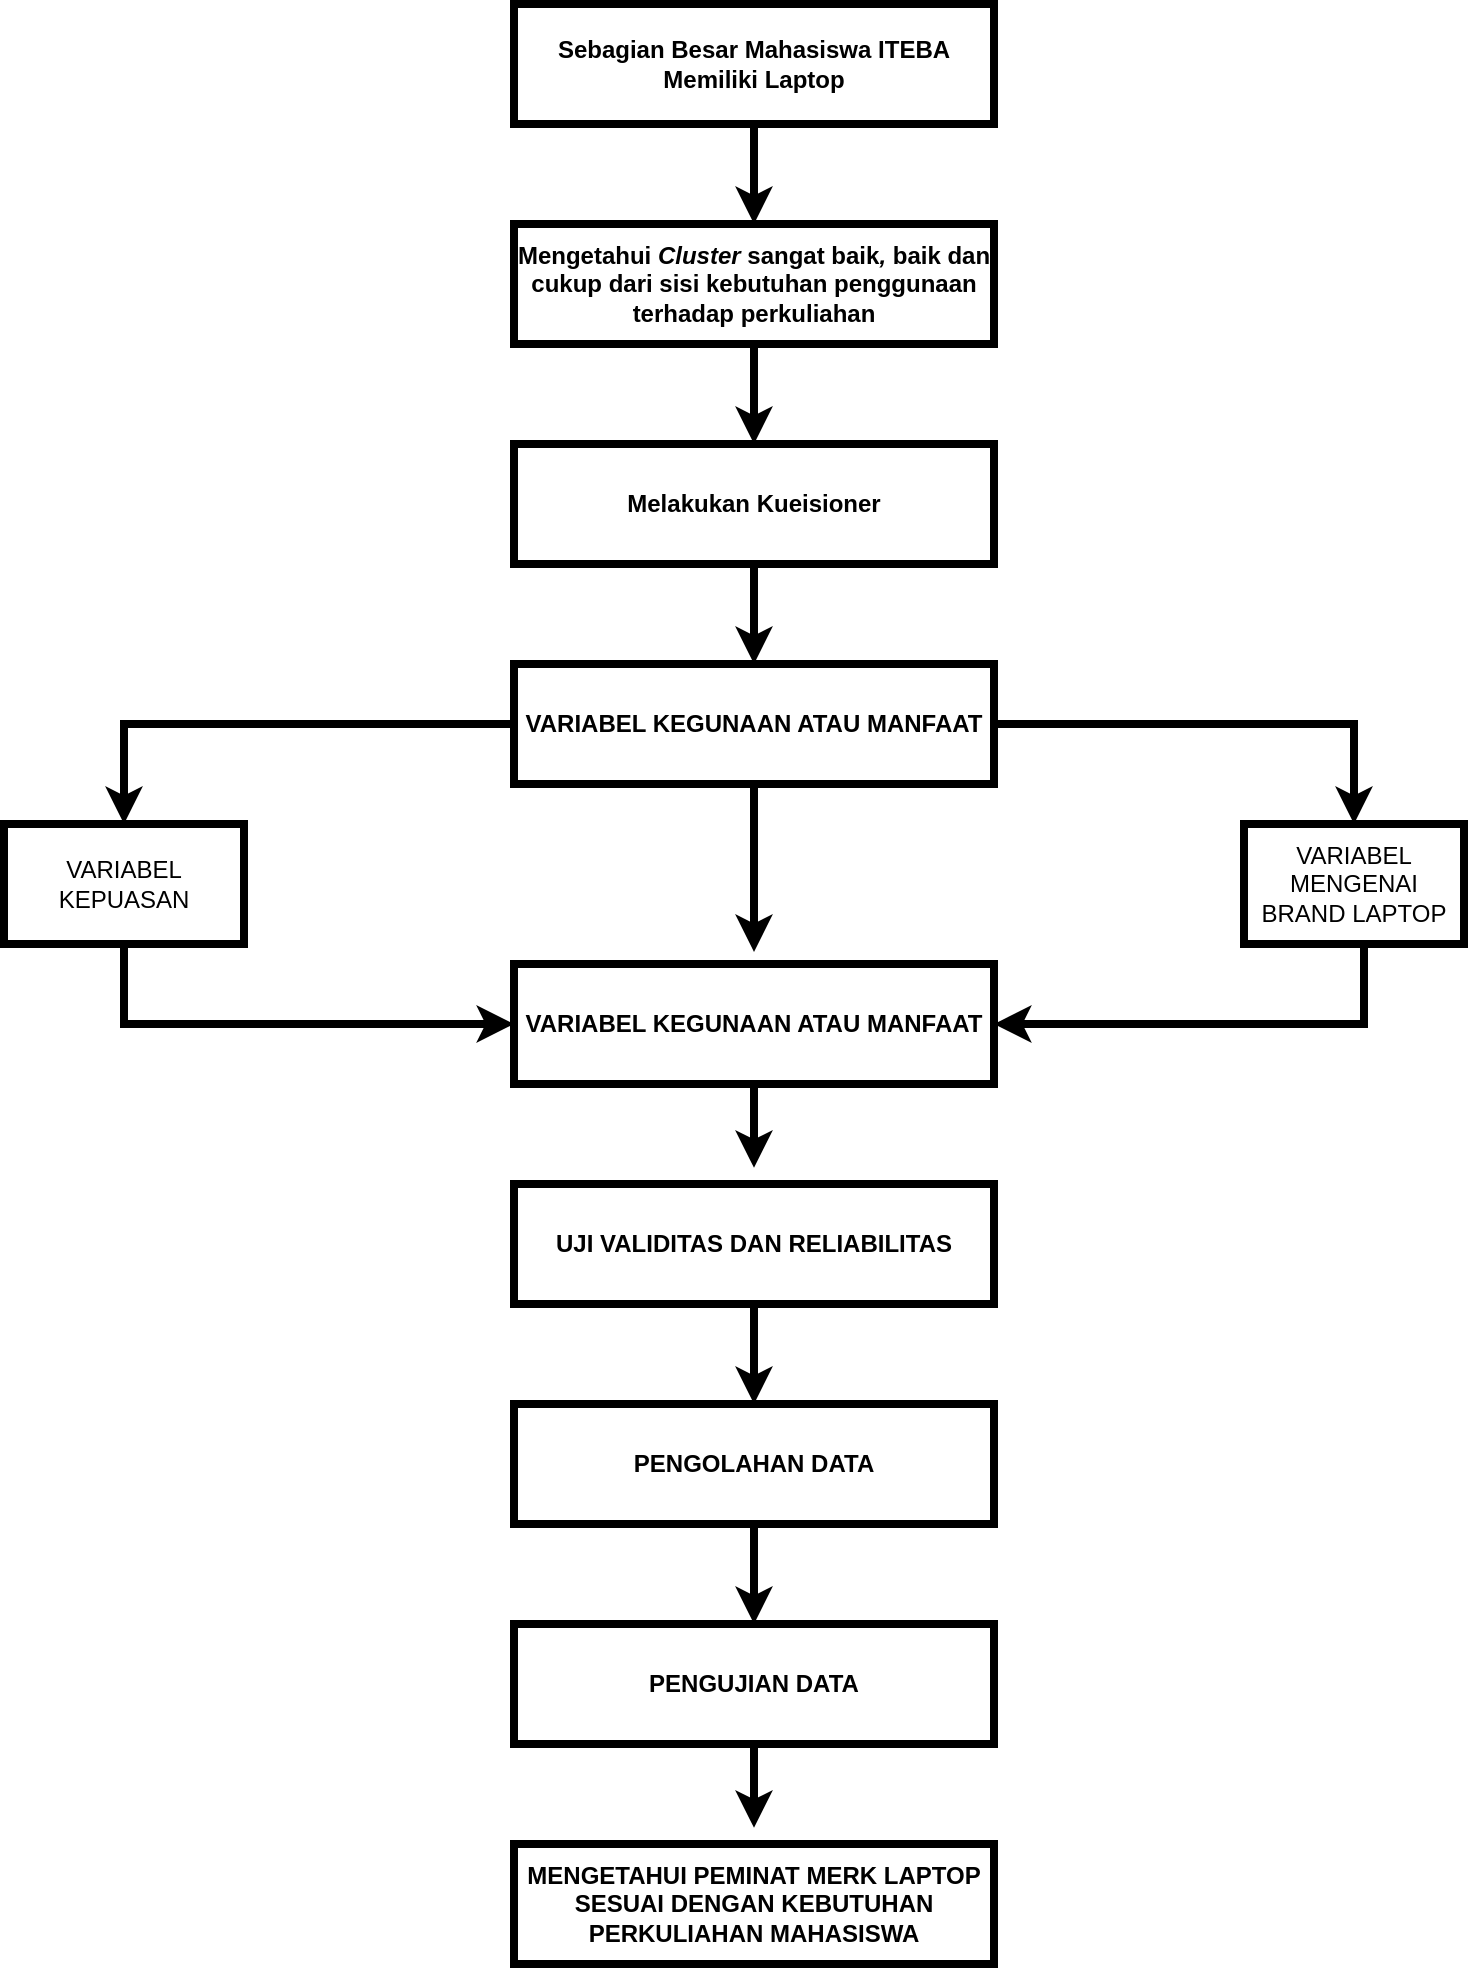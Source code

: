 <mxfile version="21.5.0" type="device">
  <diagram name="Page-1" id="CrxmWs7Nu3ACpKXDPnbG">
    <mxGraphModel dx="1337" dy="603" grid="1" gridSize="10" guides="1" tooltips="1" connect="1" arrows="1" fold="1" page="1" pageScale="1" pageWidth="850" pageHeight="1100" math="0" shadow="0">
      <root>
        <mxCell id="0" />
        <mxCell id="1" parent="0" />
        <mxCell id="gHjhHi4Ze6Swoq5TwWRh-3" value="" style="edgeStyle=orthogonalEdgeStyle;rounded=0;orthogonalLoop=1;jettySize=auto;html=1;strokeWidth=4;" edge="1" parent="1" source="gHjhHi4Ze6Swoq5TwWRh-1" target="gHjhHi4Ze6Swoq5TwWRh-2">
          <mxGeometry relative="1" as="geometry" />
        </mxCell>
        <mxCell id="gHjhHi4Ze6Swoq5TwWRh-1" value="&lt;b&gt;Sebagian Besar Mahasiswa ITEBA Memiliki Laptop&lt;/b&gt;" style="rounded=0;whiteSpace=wrap;html=1;strokeWidth=4;" vertex="1" parent="1">
          <mxGeometry x="305" y="40" width="240" height="60" as="geometry" />
        </mxCell>
        <mxCell id="gHjhHi4Ze6Swoq5TwWRh-5" value="" style="edgeStyle=orthogonalEdgeStyle;rounded=0;orthogonalLoop=1;jettySize=auto;html=1;strokeWidth=4;" edge="1" parent="1" source="gHjhHi4Ze6Swoq5TwWRh-2" target="gHjhHi4Ze6Swoq5TwWRh-4">
          <mxGeometry relative="1" as="geometry" />
        </mxCell>
        <mxCell id="gHjhHi4Ze6Swoq5TwWRh-2" value="&lt;b&gt;Mengetahui &lt;i&gt;Cluster &lt;/i&gt;sangat baik&lt;i&gt;, &lt;/i&gt;baik dan cukup dari sisi kebutuhan penggunaan terhadap perkuliahan&lt;/b&gt;" style="rounded=0;whiteSpace=wrap;html=1;strokeWidth=4;" vertex="1" parent="1">
          <mxGeometry x="305" y="150" width="240" height="60" as="geometry" />
        </mxCell>
        <mxCell id="gHjhHi4Ze6Swoq5TwWRh-7" value="" style="edgeStyle=orthogonalEdgeStyle;rounded=0;orthogonalLoop=1;jettySize=auto;html=1;strokeWidth=4;" edge="1" parent="1" source="gHjhHi4Ze6Swoq5TwWRh-4" target="gHjhHi4Ze6Swoq5TwWRh-6">
          <mxGeometry relative="1" as="geometry" />
        </mxCell>
        <mxCell id="gHjhHi4Ze6Swoq5TwWRh-4" value="&lt;b&gt;Melakukan Kueisioner&lt;/b&gt;" style="whiteSpace=wrap;html=1;rounded=0;strokeWidth=4;" vertex="1" parent="1">
          <mxGeometry x="305" y="260" width="240" height="60" as="geometry" />
        </mxCell>
        <mxCell id="gHjhHi4Ze6Swoq5TwWRh-9" value="" style="edgeStyle=orthogonalEdgeStyle;rounded=0;orthogonalLoop=1;jettySize=auto;html=1;strokeWidth=4;" edge="1" parent="1" source="gHjhHi4Ze6Swoq5TwWRh-6" target="gHjhHi4Ze6Swoq5TwWRh-8">
          <mxGeometry relative="1" as="geometry" />
        </mxCell>
        <mxCell id="gHjhHi4Ze6Swoq5TwWRh-11" value="" style="edgeStyle=orthogonalEdgeStyle;rounded=0;orthogonalLoop=1;jettySize=auto;html=1;strokeWidth=4;" edge="1" parent="1" source="gHjhHi4Ze6Swoq5TwWRh-6" target="gHjhHi4Ze6Swoq5TwWRh-10">
          <mxGeometry relative="1" as="geometry" />
        </mxCell>
        <mxCell id="gHjhHi4Ze6Swoq5TwWRh-13" style="edgeStyle=orthogonalEdgeStyle;rounded=0;orthogonalLoop=1;jettySize=auto;html=1;exitX=0.5;exitY=1;exitDx=0;exitDy=0;entryX=0.5;entryY=-0.1;entryDx=0;entryDy=0;entryPerimeter=0;strokeWidth=4;" edge="1" parent="1" source="gHjhHi4Ze6Swoq5TwWRh-6" target="gHjhHi4Ze6Swoq5TwWRh-12">
          <mxGeometry relative="1" as="geometry" />
        </mxCell>
        <mxCell id="gHjhHi4Ze6Swoq5TwWRh-6" value="&lt;b&gt;VARIABEL KEGUNAAN ATAU MANFAAT&lt;/b&gt;" style="rounded=0;whiteSpace=wrap;html=1;strokeWidth=4;" vertex="1" parent="1">
          <mxGeometry x="305" y="370" width="240" height="60" as="geometry" />
        </mxCell>
        <mxCell id="gHjhHi4Ze6Swoq5TwWRh-15" style="edgeStyle=orthogonalEdgeStyle;rounded=0;orthogonalLoop=1;jettySize=auto;html=1;exitX=0.5;exitY=1;exitDx=0;exitDy=0;entryX=0;entryY=0.5;entryDx=0;entryDy=0;strokeWidth=4;" edge="1" parent="1" source="gHjhHi4Ze6Swoq5TwWRh-8" target="gHjhHi4Ze6Swoq5TwWRh-12">
          <mxGeometry relative="1" as="geometry" />
        </mxCell>
        <mxCell id="gHjhHi4Ze6Swoq5TwWRh-8" value="VARIABEL KEPUASAN" style="whiteSpace=wrap;html=1;rounded=0;strokeWidth=4;" vertex="1" parent="1">
          <mxGeometry x="50" y="450" width="120" height="60" as="geometry" />
        </mxCell>
        <mxCell id="gHjhHi4Ze6Swoq5TwWRh-14" style="edgeStyle=orthogonalEdgeStyle;rounded=0;orthogonalLoop=1;jettySize=auto;html=1;entryX=1;entryY=0.5;entryDx=0;entryDy=0;strokeWidth=4;" edge="1" parent="1" source="gHjhHi4Ze6Swoq5TwWRh-10" target="gHjhHi4Ze6Swoq5TwWRh-12">
          <mxGeometry relative="1" as="geometry">
            <Array as="points">
              <mxPoint x="730" y="550" />
            </Array>
          </mxGeometry>
        </mxCell>
        <mxCell id="gHjhHi4Ze6Swoq5TwWRh-10" value="VARIABEL MENGENAI BRAND LAPTOP" style="whiteSpace=wrap;html=1;rounded=0;strokeWidth=4;" vertex="1" parent="1">
          <mxGeometry x="670" y="450" width="110" height="60" as="geometry" />
        </mxCell>
        <mxCell id="gHjhHi4Ze6Swoq5TwWRh-17" style="edgeStyle=orthogonalEdgeStyle;rounded=0;orthogonalLoop=1;jettySize=auto;html=1;exitX=0.5;exitY=1;exitDx=0;exitDy=0;entryX=0.5;entryY=-0.135;entryDx=0;entryDy=0;entryPerimeter=0;strokeWidth=4;" edge="1" parent="1" source="gHjhHi4Ze6Swoq5TwWRh-12" target="gHjhHi4Ze6Swoq5TwWRh-16">
          <mxGeometry relative="1" as="geometry" />
        </mxCell>
        <mxCell id="gHjhHi4Ze6Swoq5TwWRh-12" value="&lt;b&gt;VARIABEL KEGUNAAN ATAU MANFAAT&lt;/b&gt;" style="rounded=0;whiteSpace=wrap;html=1;strokeWidth=4;" vertex="1" parent="1">
          <mxGeometry x="305" y="520" width="240" height="60" as="geometry" />
        </mxCell>
        <mxCell id="gHjhHi4Ze6Swoq5TwWRh-19" style="edgeStyle=orthogonalEdgeStyle;rounded=0;orthogonalLoop=1;jettySize=auto;html=1;exitX=0.5;exitY=1;exitDx=0;exitDy=0;entryX=0.5;entryY=0;entryDx=0;entryDy=0;strokeWidth=4;" edge="1" parent="1" source="gHjhHi4Ze6Swoq5TwWRh-16" target="gHjhHi4Ze6Swoq5TwWRh-18">
          <mxGeometry relative="1" as="geometry" />
        </mxCell>
        <mxCell id="gHjhHi4Ze6Swoq5TwWRh-16" value="&lt;b&gt;UJI VALIDITAS DAN RELIABILITAS&lt;/b&gt;" style="rounded=0;whiteSpace=wrap;html=1;strokeWidth=4;" vertex="1" parent="1">
          <mxGeometry x="305" y="630" width="240" height="60" as="geometry" />
        </mxCell>
        <mxCell id="gHjhHi4Ze6Swoq5TwWRh-21" style="edgeStyle=orthogonalEdgeStyle;rounded=0;orthogonalLoop=1;jettySize=auto;html=1;exitX=0.5;exitY=1;exitDx=0;exitDy=0;entryX=0.5;entryY=0;entryDx=0;entryDy=0;strokeWidth=4;" edge="1" parent="1" source="gHjhHi4Ze6Swoq5TwWRh-18" target="gHjhHi4Ze6Swoq5TwWRh-20">
          <mxGeometry relative="1" as="geometry" />
        </mxCell>
        <mxCell id="gHjhHi4Ze6Swoq5TwWRh-18" value="&lt;b&gt;PENGOLAHAN DATA&lt;/b&gt;" style="rounded=0;whiteSpace=wrap;html=1;strokeWidth=4;" vertex="1" parent="1">
          <mxGeometry x="305" y="740" width="240" height="60" as="geometry" />
        </mxCell>
        <mxCell id="gHjhHi4Ze6Swoq5TwWRh-23" style="edgeStyle=orthogonalEdgeStyle;rounded=0;orthogonalLoop=1;jettySize=auto;html=1;exitX=0.5;exitY=1;exitDx=0;exitDy=0;entryX=0.5;entryY=-0.135;entryDx=0;entryDy=0;entryPerimeter=0;strokeWidth=4;" edge="1" parent="1" source="gHjhHi4Ze6Swoq5TwWRh-20" target="gHjhHi4Ze6Swoq5TwWRh-22">
          <mxGeometry relative="1" as="geometry" />
        </mxCell>
        <mxCell id="gHjhHi4Ze6Swoq5TwWRh-20" value="&lt;b&gt;PENGUJIAN DATA&lt;/b&gt;" style="rounded=0;whiteSpace=wrap;html=1;strokeWidth=4;" vertex="1" parent="1">
          <mxGeometry x="305" y="850" width="240" height="60" as="geometry" />
        </mxCell>
        <mxCell id="gHjhHi4Ze6Swoq5TwWRh-22" value="&lt;b&gt;MENGETAHUI PEMINAT MERK LAPTOP SESUAI DENGAN KEBUTUHAN PERKULIAHAN MAHASISWA&lt;/b&gt;" style="rounded=0;whiteSpace=wrap;html=1;strokeWidth=4;" vertex="1" parent="1">
          <mxGeometry x="305" y="960" width="240" height="60" as="geometry" />
        </mxCell>
      </root>
    </mxGraphModel>
  </diagram>
</mxfile>
